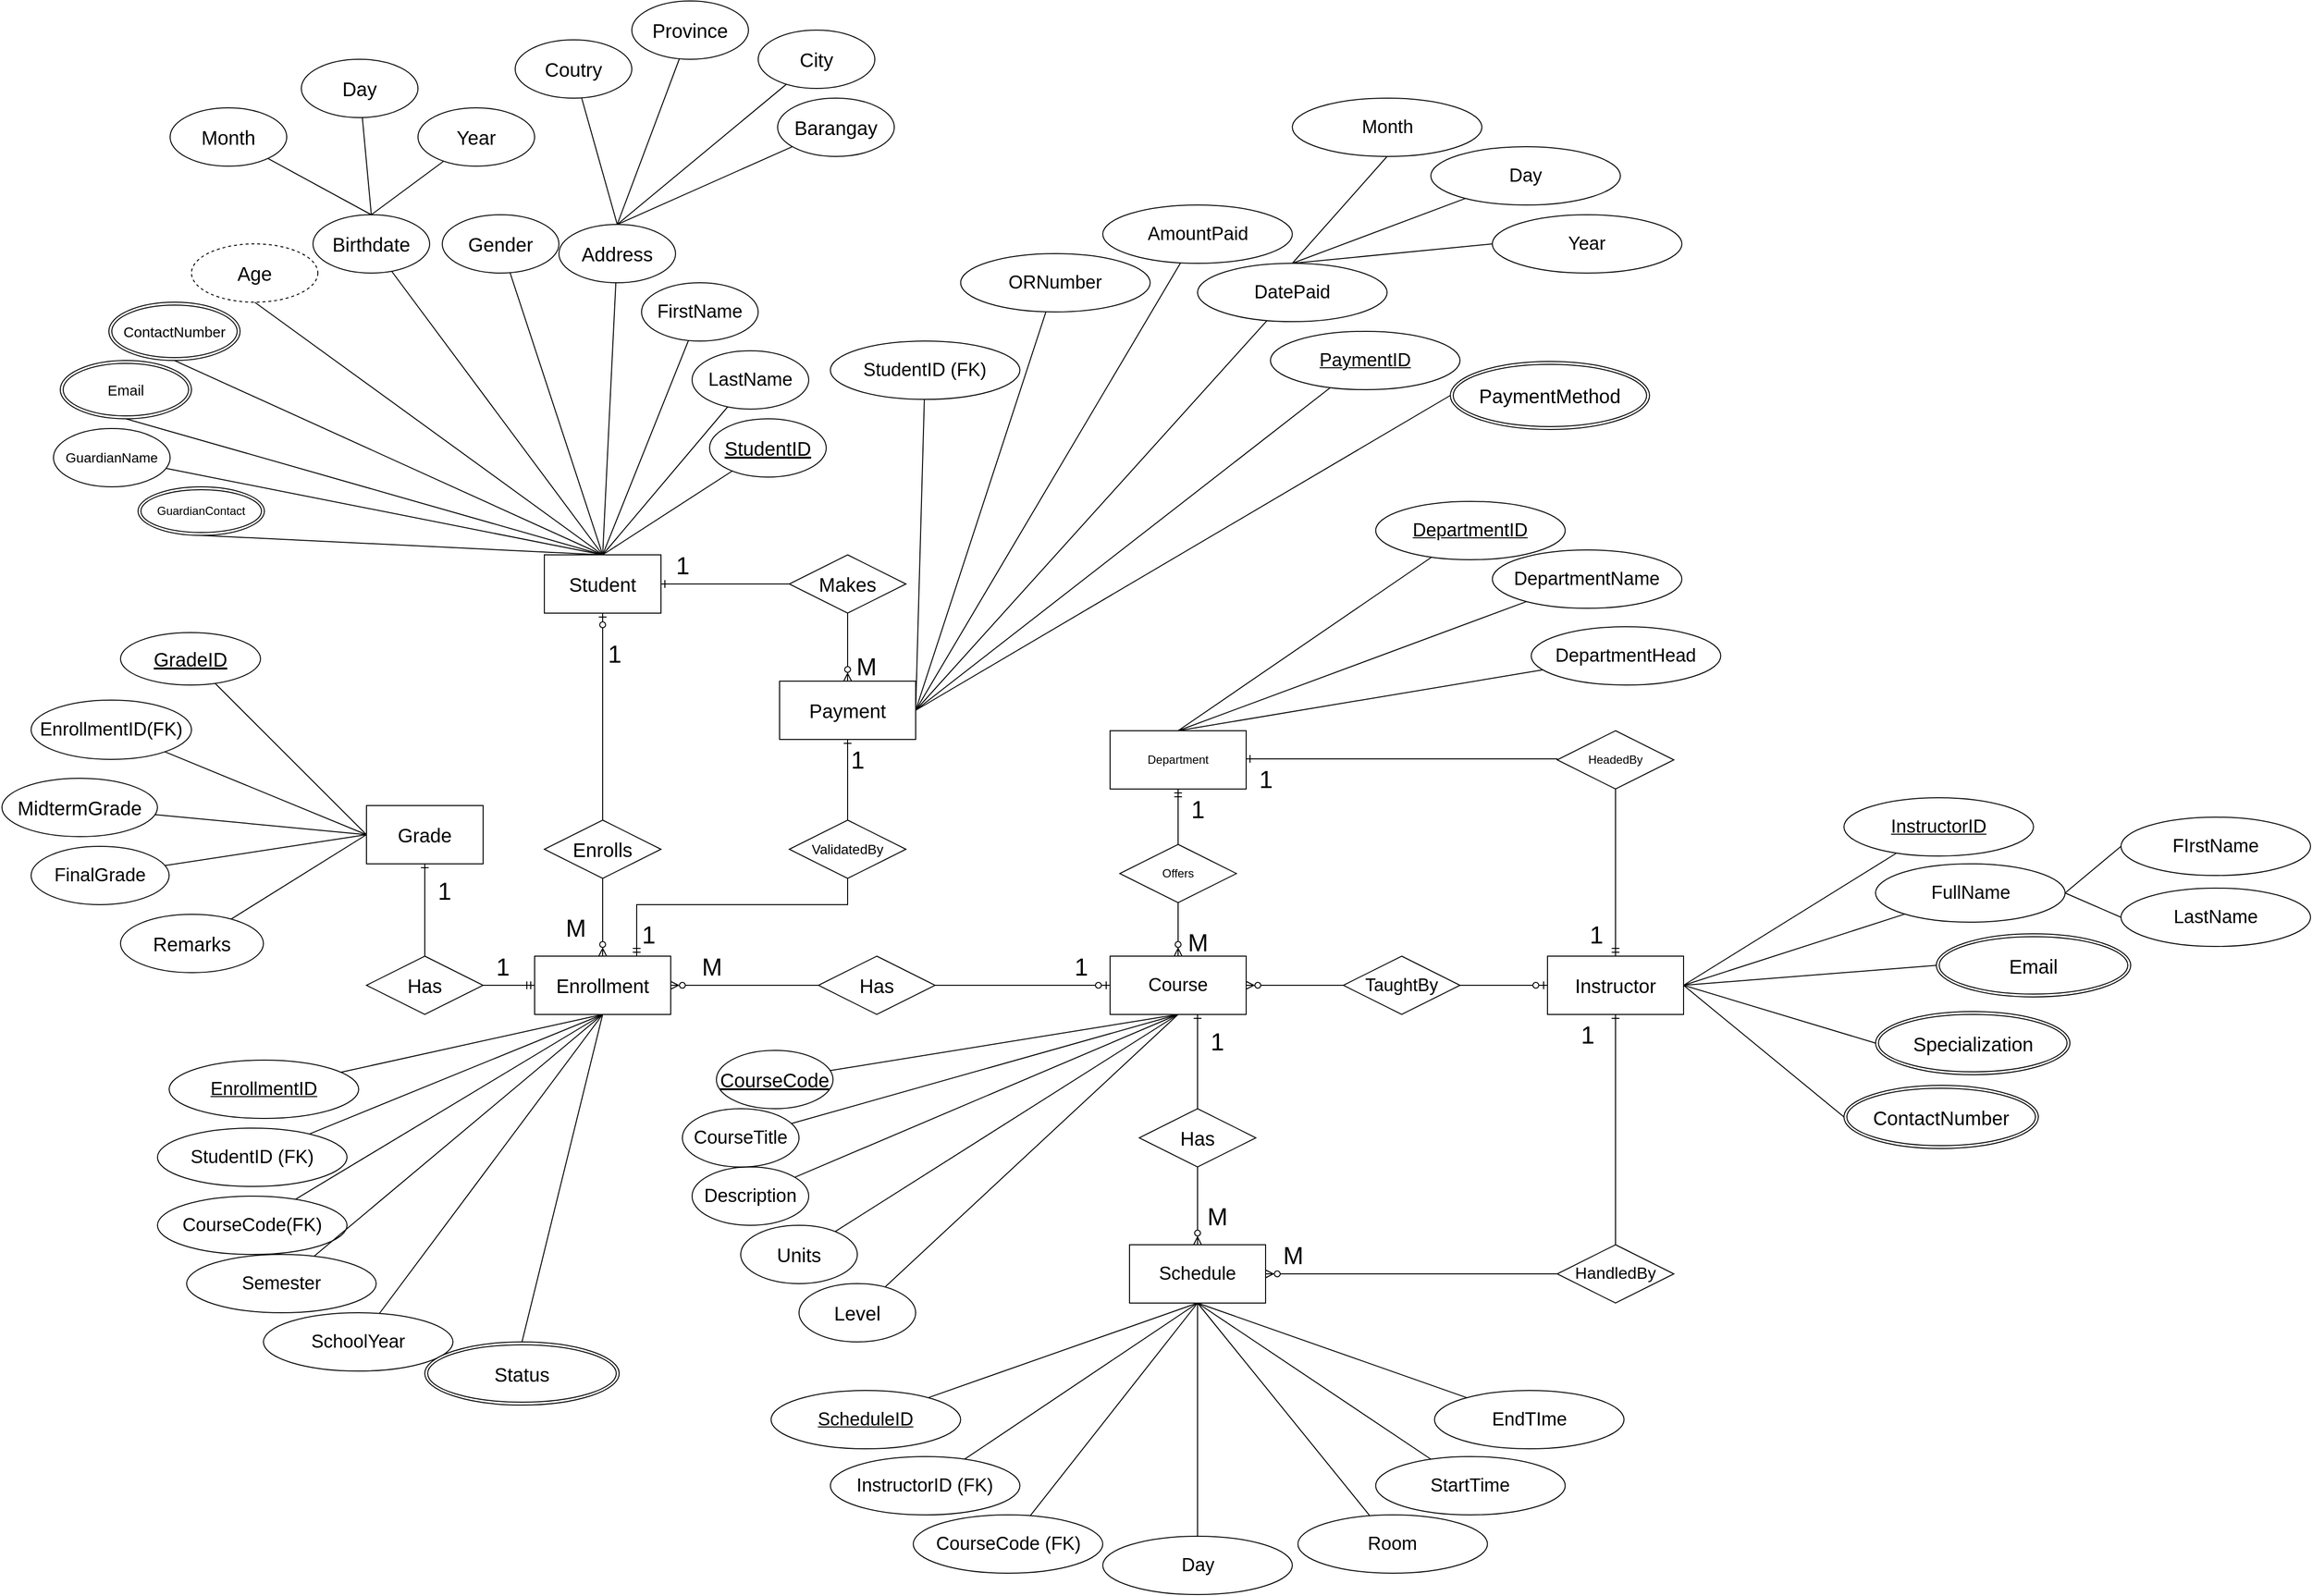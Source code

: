 <mxfile version="28.2.2">
  <diagram name="Page-1" id="AGJRzT_OhnzU_PfbtV0n">
    <mxGraphModel dx="2663" dy="2767" grid="1" gridSize="10" guides="1" tooltips="1" connect="1" arrows="1" fold="1" page="1" pageScale="1" pageWidth="850" pageHeight="1100" math="0" shadow="0">
      <root>
        <mxCell id="0" />
        <mxCell id="1" parent="0" />
        <mxCell id="78UuznA5aA8SNeWMlHvX-40" style="edgeStyle=none;curved=1;rounded=0;orthogonalLoop=1;jettySize=auto;html=1;entryX=1;entryY=0.5;entryDx=0;entryDy=0;fontSize=12;startSize=8;endSize=8;endArrow=none;endFill=0;" parent="1" source="VZnbxfNPQ8UnDCiT-unX-41" target="dGu4-0tiU0V3zQPcXzdf-151" edge="1">
          <mxGeometry relative="1" as="geometry">
            <mxPoint x="2517.5" y="-250" as="targetPoint" />
          </mxGeometry>
        </mxCell>
        <mxCell id="VZnbxfNPQ8UnDCiT-unX-41" value="StudentID (FK)" style="ellipse;whiteSpace=wrap;html=1;fontSize=19;" parent="1" vertex="1">
          <mxGeometry x="2312.25" y="-250" width="195" height="60" as="geometry" />
        </mxCell>
        <mxCell id="78UuznA5aA8SNeWMlHvX-45" style="edgeStyle=none;curved=1;rounded=0;orthogonalLoop=1;jettySize=auto;html=1;entryX=1;entryY=0.5;entryDx=0;entryDy=0;fontSize=12;startSize=8;endSize=8;endArrow=none;endFill=0;" parent="1" source="VZnbxfNPQ8UnDCiT-unX-42" target="dGu4-0tiU0V3zQPcXzdf-151" edge="1">
          <mxGeometry relative="1" as="geometry">
            <mxPoint x="2517.5" y="-250" as="targetPoint" />
          </mxGeometry>
        </mxCell>
        <mxCell id="VZnbxfNPQ8UnDCiT-unX-42" value="&lt;u&gt;PaymentID&lt;/u&gt;" style="ellipse;whiteSpace=wrap;html=1;fontSize=19;" parent="1" vertex="1">
          <mxGeometry x="2765" y="-260" width="195" height="60" as="geometry" />
        </mxCell>
        <mxCell id="78UuznA5aA8SNeWMlHvX-41" style="edgeStyle=none;curved=1;rounded=0;orthogonalLoop=1;jettySize=auto;html=1;entryX=1;entryY=0.5;entryDx=0;entryDy=0;fontSize=12;startSize=8;endSize=8;endArrow=none;endFill=0;" parent="1" source="VZnbxfNPQ8UnDCiT-unX-43" target="dGu4-0tiU0V3zQPcXzdf-151" edge="1">
          <mxGeometry relative="1" as="geometry">
            <mxPoint x="2517.5" y="-250" as="targetPoint" />
          </mxGeometry>
        </mxCell>
        <mxCell id="VZnbxfNPQ8UnDCiT-unX-43" value="ORNumber" style="ellipse;whiteSpace=wrap;html=1;fontSize=19;" parent="1" vertex="1">
          <mxGeometry x="2446.25" y="-340" width="195" height="60" as="geometry" />
        </mxCell>
        <mxCell id="78UuznA5aA8SNeWMlHvX-43" style="edgeStyle=none;curved=1;rounded=0;orthogonalLoop=1;jettySize=auto;html=1;entryX=1;entryY=0.5;entryDx=0;entryDy=0;fontSize=12;startSize=8;endSize=8;endArrow=none;endFill=0;" parent="1" source="VZnbxfNPQ8UnDCiT-unX-44" target="dGu4-0tiU0V3zQPcXzdf-151" edge="1">
          <mxGeometry relative="1" as="geometry">
            <mxPoint x="2517.5" y="-250" as="targetPoint" />
          </mxGeometry>
        </mxCell>
        <mxCell id="dGu4-0tiU0V3zQPcXzdf-17" style="rounded=0;orthogonalLoop=1;jettySize=auto;html=1;entryX=0.5;entryY=1;entryDx=0;entryDy=0;endArrow=none;endFill=0;exitX=0.5;exitY=0;exitDx=0;exitDy=0;" edge="1" parent="1" source="VZnbxfNPQ8UnDCiT-unX-44" target="dGu4-0tiU0V3zQPcXzdf-13">
          <mxGeometry relative="1" as="geometry" />
        </mxCell>
        <mxCell id="VZnbxfNPQ8UnDCiT-unX-44" value="DatePaid" style="ellipse;whiteSpace=wrap;html=1;fontSize=19;" parent="1" vertex="1">
          <mxGeometry x="2690" y="-330" width="195" height="60" as="geometry" />
        </mxCell>
        <mxCell id="78UuznA5aA8SNeWMlHvX-42" style="edgeStyle=none;curved=1;rounded=0;orthogonalLoop=1;jettySize=auto;html=1;entryX=1;entryY=0.5;entryDx=0;entryDy=0;fontSize=12;startSize=8;endSize=8;endArrow=none;endFill=0;" parent="1" source="VZnbxfNPQ8UnDCiT-unX-45" target="dGu4-0tiU0V3zQPcXzdf-151" edge="1">
          <mxGeometry relative="1" as="geometry">
            <mxPoint x="2517.5" y="-250" as="targetPoint" />
          </mxGeometry>
        </mxCell>
        <mxCell id="VZnbxfNPQ8UnDCiT-unX-45" value="AmountPaid" style="ellipse;whiteSpace=wrap;html=1;fontSize=19;" parent="1" vertex="1">
          <mxGeometry x="2592.5" y="-390" width="195" height="60" as="geometry" />
        </mxCell>
        <mxCell id="78UuznA5aA8SNeWMlHvX-44" style="edgeStyle=none;curved=1;rounded=0;orthogonalLoop=1;jettySize=auto;html=1;entryX=1;entryY=0.5;entryDx=0;entryDy=0;fontSize=12;startSize=8;endSize=8;endArrow=none;endFill=0;exitX=0;exitY=0.5;exitDx=0;exitDy=0;" parent="1" source="dGu4-0tiU0V3zQPcXzdf-20" target="dGu4-0tiU0V3zQPcXzdf-151" edge="1">
          <mxGeometry relative="1" as="geometry">
            <mxPoint x="2737.885" y="-343.686" as="sourcePoint" />
            <mxPoint x="2517.5" y="-250" as="targetPoint" />
          </mxGeometry>
        </mxCell>
        <mxCell id="VZnbxfNPQ8UnDCiT-unX-2" value="Schedule" style="rounded=0;whiteSpace=wrap;html=1;fontSize=19;" parent="1" vertex="1">
          <mxGeometry x="2620" y="680" width="140" height="60" as="geometry" />
        </mxCell>
        <mxCell id="78UuznA5aA8SNeWMlHvX-18" style="edgeStyle=none;curved=1;rounded=0;orthogonalLoop=1;jettySize=auto;html=1;fontSize=12;startSize=8;endSize=8;entryX=0.5;entryY=1;entryDx=0;entryDy=0;endArrow=none;endFill=0;" parent="1" source="VZnbxfNPQ8UnDCiT-unX-60" target="VZnbxfNPQ8UnDCiT-unX-2" edge="1">
          <mxGeometry relative="1" as="geometry">
            <mxPoint x="2650" y="1010" as="targetPoint" />
          </mxGeometry>
        </mxCell>
        <mxCell id="VZnbxfNPQ8UnDCiT-unX-60" value="CourseCode (FK)" style="ellipse;whiteSpace=wrap;html=1;fontSize=19;" parent="1" vertex="1">
          <mxGeometry x="2397.5" y="958" width="195" height="60" as="geometry" />
        </mxCell>
        <mxCell id="78UuznA5aA8SNeWMlHvX-16" style="edgeStyle=none;curved=1;rounded=0;orthogonalLoop=1;jettySize=auto;html=1;entryX=0.5;entryY=1;entryDx=0;entryDy=0;fontSize=12;startSize=8;endSize=8;endArrow=none;endFill=0;" parent="1" source="VZnbxfNPQ8UnDCiT-unX-61" target="VZnbxfNPQ8UnDCiT-unX-2" edge="1">
          <mxGeometry relative="1" as="geometry" />
        </mxCell>
        <mxCell id="VZnbxfNPQ8UnDCiT-unX-61" value="&lt;u&gt;ScheduleID&lt;/u&gt;" style="ellipse;whiteSpace=wrap;html=1;fontSize=19;" parent="1" vertex="1">
          <mxGeometry x="2251.25" y="830" width="195" height="60" as="geometry" />
        </mxCell>
        <mxCell id="78UuznA5aA8SNeWMlHvX-17" style="edgeStyle=none;curved=1;rounded=0;orthogonalLoop=1;jettySize=auto;html=1;entryX=0.5;entryY=1;entryDx=0;entryDy=0;fontSize=12;startSize=8;endSize=8;endArrow=none;endFill=0;" parent="1" source="VZnbxfNPQ8UnDCiT-unX-62" target="VZnbxfNPQ8UnDCiT-unX-2" edge="1">
          <mxGeometry relative="1" as="geometry" />
        </mxCell>
        <mxCell id="VZnbxfNPQ8UnDCiT-unX-62" value="InstructorID (FK)" style="ellipse;whiteSpace=wrap;html=1;fontSize=19;" parent="1" vertex="1">
          <mxGeometry x="2312.25" y="898" width="195" height="60" as="geometry" />
        </mxCell>
        <mxCell id="78UuznA5aA8SNeWMlHvX-19" style="edgeStyle=none;curved=1;rounded=0;orthogonalLoop=1;jettySize=auto;html=1;entryX=0.5;entryY=1;entryDx=0;entryDy=0;fontSize=12;startSize=8;endSize=8;endArrow=none;endFill=0;" parent="1" source="VZnbxfNPQ8UnDCiT-unX-63" target="VZnbxfNPQ8UnDCiT-unX-2" edge="1">
          <mxGeometry relative="1" as="geometry" />
        </mxCell>
        <mxCell id="VZnbxfNPQ8UnDCiT-unX-63" value="Day" style="ellipse;whiteSpace=wrap;html=1;fontSize=19;" parent="1" vertex="1">
          <mxGeometry x="2592.5" y="980" width="195" height="60" as="geometry" />
        </mxCell>
        <mxCell id="78UuznA5aA8SNeWMlHvX-20" style="edgeStyle=none;curved=1;rounded=0;orthogonalLoop=1;jettySize=auto;html=1;entryX=0.5;entryY=1;entryDx=0;entryDy=0;fontSize=12;startSize=8;endSize=8;endArrow=none;endFill=0;" parent="1" source="VZnbxfNPQ8UnDCiT-unX-64" target="VZnbxfNPQ8UnDCiT-unX-2" edge="1">
          <mxGeometry relative="1" as="geometry" />
        </mxCell>
        <mxCell id="VZnbxfNPQ8UnDCiT-unX-64" value="Room" style="ellipse;whiteSpace=wrap;html=1;fontSize=19;" parent="1" vertex="1">
          <mxGeometry x="2793.25" y="958" width="195" height="60" as="geometry" />
        </mxCell>
        <mxCell id="78UuznA5aA8SNeWMlHvX-21" style="edgeStyle=none;curved=1;rounded=0;orthogonalLoop=1;jettySize=auto;html=1;entryX=0.5;entryY=1;entryDx=0;entryDy=0;fontSize=12;startSize=8;endSize=8;endArrow=none;endFill=0;" parent="1" source="VZnbxfNPQ8UnDCiT-unX-65" target="VZnbxfNPQ8UnDCiT-unX-2" edge="1">
          <mxGeometry relative="1" as="geometry" />
        </mxCell>
        <mxCell id="VZnbxfNPQ8UnDCiT-unX-65" value="StartTime" style="ellipse;whiteSpace=wrap;html=1;fontSize=19;" parent="1" vertex="1">
          <mxGeometry x="2873.25" y="898" width="195" height="60" as="geometry" />
        </mxCell>
        <mxCell id="78UuznA5aA8SNeWMlHvX-22" style="edgeStyle=none;curved=1;rounded=0;orthogonalLoop=1;jettySize=auto;html=1;entryX=0.5;entryY=1;entryDx=0;entryDy=0;fontSize=12;startSize=8;endSize=8;endArrow=none;endFill=0;" parent="1" source="VZnbxfNPQ8UnDCiT-unX-74" target="VZnbxfNPQ8UnDCiT-unX-2" edge="1">
          <mxGeometry relative="1" as="geometry" />
        </mxCell>
        <mxCell id="VZnbxfNPQ8UnDCiT-unX-74" value="EndTIme" style="ellipse;whiteSpace=wrap;html=1;fontSize=19;" parent="1" vertex="1">
          <mxGeometry x="2933.75" y="830" width="195" height="60" as="geometry" />
        </mxCell>
        <mxCell id="HV2ZFBBPWrTVuAOWlXsi-9" value="Enrollment" style="rounded=0;whiteSpace=wrap;html=1;fontSize=20;" parent="1" vertex="1">
          <mxGeometry x="2008" y="383" width="140" height="60" as="geometry" />
        </mxCell>
        <mxCell id="78UuznA5aA8SNeWMlHvX-25" style="edgeStyle=none;curved=1;rounded=0;orthogonalLoop=1;jettySize=auto;html=1;fontSize=12;startSize=8;endSize=8;entryX=0.5;entryY=1;entryDx=0;entryDy=0;endArrow=none;endFill=0;" parent="1" source="VZnbxfNPQ8UnDCiT-unX-35" target="HV2ZFBBPWrTVuAOWlXsi-9" edge="1">
          <mxGeometry relative="1" as="geometry">
            <mxPoint x="2165" y="696" as="targetPoint" />
          </mxGeometry>
        </mxCell>
        <mxCell id="VZnbxfNPQ8UnDCiT-unX-35" value="StudentID (FK)" style="ellipse;whiteSpace=wrap;html=1;fontSize=19;" parent="1" vertex="1">
          <mxGeometry x="1620" y="560" width="195" height="60" as="geometry" />
        </mxCell>
        <mxCell id="78UuznA5aA8SNeWMlHvX-24" style="edgeStyle=none;curved=1;rounded=0;orthogonalLoop=1;jettySize=auto;html=1;entryX=0.5;entryY=1;entryDx=0;entryDy=0;fontSize=12;startSize=8;endSize=8;endArrow=none;endFill=0;" parent="1" source="VZnbxfNPQ8UnDCiT-unX-36" target="HV2ZFBBPWrTVuAOWlXsi-9" edge="1">
          <mxGeometry relative="1" as="geometry" />
        </mxCell>
        <mxCell id="VZnbxfNPQ8UnDCiT-unX-36" value="&lt;u&gt;EnrollmentID&lt;/u&gt;" style="ellipse;whiteSpace=wrap;html=1;fontSize=19;" parent="1" vertex="1">
          <mxGeometry x="1632" y="490" width="195" height="60" as="geometry" />
        </mxCell>
        <mxCell id="78UuznA5aA8SNeWMlHvX-26" style="edgeStyle=none;curved=1;rounded=0;orthogonalLoop=1;jettySize=auto;html=1;entryX=0.5;entryY=1;entryDx=0;entryDy=0;fontSize=12;startSize=8;endSize=8;endArrow=none;endFill=0;" parent="1" source="VZnbxfNPQ8UnDCiT-unX-37" target="HV2ZFBBPWrTVuAOWlXsi-9" edge="1">
          <mxGeometry relative="1" as="geometry" />
        </mxCell>
        <mxCell id="VZnbxfNPQ8UnDCiT-unX-37" value="CourseCode(FK)" style="ellipse;whiteSpace=wrap;html=1;fontSize=19;" parent="1" vertex="1">
          <mxGeometry x="1620" y="630" width="195" height="60" as="geometry" />
        </mxCell>
        <mxCell id="78UuznA5aA8SNeWMlHvX-28" style="edgeStyle=none;curved=1;rounded=0;orthogonalLoop=1;jettySize=auto;html=1;fontSize=12;startSize=8;endSize=8;entryX=0.5;entryY=1;entryDx=0;entryDy=0;endArrow=none;endFill=0;" parent="1" source="VZnbxfNPQ8UnDCiT-unX-38" target="HV2ZFBBPWrTVuAOWlXsi-9" edge="1">
          <mxGeometry relative="1" as="geometry">
            <mxPoint x="2265" y="766" as="targetPoint" />
          </mxGeometry>
        </mxCell>
        <mxCell id="VZnbxfNPQ8UnDCiT-unX-38" value="SchoolYear" style="ellipse;whiteSpace=wrap;html=1;fontSize=19;" parent="1" vertex="1">
          <mxGeometry x="1729" y="750" width="195" height="60" as="geometry" />
        </mxCell>
        <mxCell id="78UuznA5aA8SNeWMlHvX-27" style="edgeStyle=none;curved=1;rounded=0;orthogonalLoop=1;jettySize=auto;html=1;fontSize=12;startSize=8;endSize=8;entryX=0.5;entryY=1;entryDx=0;entryDy=0;endArrow=none;endFill=0;" parent="1" source="VZnbxfNPQ8UnDCiT-unX-39" target="HV2ZFBBPWrTVuAOWlXsi-9" edge="1">
          <mxGeometry relative="1" as="geometry">
            <mxPoint x="2215" y="776.0" as="targetPoint" />
          </mxGeometry>
        </mxCell>
        <mxCell id="VZnbxfNPQ8UnDCiT-unX-39" value="Semester" style="ellipse;whiteSpace=wrap;html=1;fontSize=19;" parent="1" vertex="1">
          <mxGeometry x="1650" y="690" width="195" height="60" as="geometry" />
        </mxCell>
        <mxCell id="78UuznA5aA8SNeWMlHvX-29" style="edgeStyle=none;curved=1;rounded=0;orthogonalLoop=1;jettySize=auto;html=1;fontSize=12;startSize=8;endSize=8;entryX=0.5;entryY=1;entryDx=0;entryDy=0;endArrow=none;endFill=0;exitX=0.5;exitY=0;exitDx=0;exitDy=0;" parent="1" source="dGu4-0tiU0V3zQPcXzdf-12" target="HV2ZFBBPWrTVuAOWlXsi-9" edge="1">
          <mxGeometry relative="1" as="geometry">
            <mxPoint x="2285" y="786" as="targetPoint" />
            <mxPoint x="2383.635" y="757.208" as="sourcePoint" />
          </mxGeometry>
        </mxCell>
        <mxCell id="78UuznA5aA8SNeWMlHvX-31" style="edgeStyle=none;curved=1;rounded=0;orthogonalLoop=1;jettySize=auto;html=1;fontSize=12;startSize=8;endSize=8;entryX=0.5;entryY=0;entryDx=0;entryDy=0;endArrow=none;endFill=0;" parent="1" source="VZnbxfNPQ8UnDCiT-unX-25" target="dGu4-0tiU0V3zQPcXzdf-50" edge="1">
          <mxGeometry relative="1" as="geometry">
            <mxPoint x="3045" y="-70" as="targetPoint" />
          </mxGeometry>
        </mxCell>
        <mxCell id="VZnbxfNPQ8UnDCiT-unX-25" value="DepartmentName" style="ellipse;whiteSpace=wrap;html=1;fontSize=19;" parent="1" vertex="1">
          <mxGeometry x="2993.25" y="-35" width="195" height="60" as="geometry" />
        </mxCell>
        <mxCell id="78UuznA5aA8SNeWMlHvX-30" style="edgeStyle=none;curved=1;rounded=0;orthogonalLoop=1;jettySize=auto;html=1;entryX=0.5;entryY=0;entryDx=0;entryDy=0;fontSize=12;startSize=8;endSize=8;endArrow=none;endFill=0;" parent="1" source="VZnbxfNPQ8UnDCiT-unX-28" target="dGu4-0tiU0V3zQPcXzdf-50" edge="1">
          <mxGeometry relative="1" as="geometry" />
        </mxCell>
        <mxCell id="VZnbxfNPQ8UnDCiT-unX-28" value="&lt;u&gt;DepartmentID&lt;/u&gt;" style="ellipse;whiteSpace=wrap;html=1;fontSize=19;" parent="1" vertex="1">
          <mxGeometry x="2873.25" y="-85" width="195" height="60" as="geometry" />
        </mxCell>
        <mxCell id="78UuznA5aA8SNeWMlHvX-32" style="edgeStyle=none;curved=1;rounded=0;orthogonalLoop=1;jettySize=auto;html=1;entryX=0.5;entryY=0;entryDx=0;entryDy=0;fontSize=12;startSize=8;endSize=8;endArrow=none;endFill=0;" parent="1" source="VZnbxfNPQ8UnDCiT-unX-29" target="dGu4-0tiU0V3zQPcXzdf-50" edge="1">
          <mxGeometry relative="1" as="geometry">
            <mxPoint x="3025" y="-30" as="targetPoint" />
          </mxGeometry>
        </mxCell>
        <mxCell id="VZnbxfNPQ8UnDCiT-unX-29" value="DepartmentHead" style="ellipse;whiteSpace=wrap;html=1;fontSize=19;" parent="1" vertex="1">
          <mxGeometry x="3033.25" y="44" width="195" height="60" as="geometry" />
        </mxCell>
        <mxCell id="HV2ZFBBPWrTVuAOWlXsi-2" value="Course" style="rounded=0;whiteSpace=wrap;html=1;fontSize=19;" parent="1" vertex="1">
          <mxGeometry x="2600" y="383" width="140" height="60" as="geometry" />
        </mxCell>
        <mxCell id="78UuznA5aA8SNeWMlHvX-47" style="edgeStyle=none;curved=1;rounded=0;orthogonalLoop=1;jettySize=auto;html=1;entryX=0.5;entryY=1;entryDx=0;entryDy=0;fontSize=12;startSize=8;endSize=8;endArrow=none;endFill=0;" parent="1" source="VZnbxfNPQ8UnDCiT-unX-20" target="HV2ZFBBPWrTVuAOWlXsi-2" edge="1">
          <mxGeometry relative="1" as="geometry" />
        </mxCell>
        <mxCell id="VZnbxfNPQ8UnDCiT-unX-20" value="CourseTitle" style="ellipse;whiteSpace=wrap;html=1;fontSize=19;" parent="1" vertex="1">
          <mxGeometry x="2160" y="540" width="120" height="60" as="geometry" />
        </mxCell>
        <mxCell id="78UuznA5aA8SNeWMlHvX-48" style="edgeStyle=none;curved=1;rounded=0;orthogonalLoop=1;jettySize=auto;html=1;entryX=0.5;entryY=1;entryDx=0;entryDy=0;fontSize=12;startSize=8;endSize=8;endArrow=none;endFill=0;" parent="1" source="VZnbxfNPQ8UnDCiT-unX-21" target="HV2ZFBBPWrTVuAOWlXsi-2" edge="1">
          <mxGeometry relative="1" as="geometry" />
        </mxCell>
        <mxCell id="VZnbxfNPQ8UnDCiT-unX-21" value="Description" style="ellipse;whiteSpace=wrap;html=1;fontSize=19;" parent="1" vertex="1">
          <mxGeometry x="2170" y="600" width="120" height="60" as="geometry" />
        </mxCell>
        <mxCell id="78UuznA5aA8SNeWMlHvX-46" style="edgeStyle=none;curved=1;rounded=0;orthogonalLoop=1;jettySize=auto;html=1;entryX=0.5;entryY=1;entryDx=0;entryDy=0;fontSize=12;startSize=8;endSize=8;endArrow=none;endFill=0;" parent="1" source="VZnbxfNPQ8UnDCiT-unX-22" target="HV2ZFBBPWrTVuAOWlXsi-2" edge="1">
          <mxGeometry relative="1" as="geometry" />
        </mxCell>
        <mxCell id="VZnbxfNPQ8UnDCiT-unX-22" value="&lt;u&gt;CourseCode&lt;/u&gt;" style="ellipse;whiteSpace=wrap;html=1;fontSize=20;" parent="1" vertex="1">
          <mxGeometry x="2195" y="480" width="120" height="60" as="geometry" />
        </mxCell>
        <mxCell id="78UuznA5aA8SNeWMlHvX-49" style="edgeStyle=none;curved=1;rounded=0;orthogonalLoop=1;jettySize=auto;html=1;entryX=0.5;entryY=1;entryDx=0;entryDy=0;fontSize=12;startSize=8;endSize=8;endArrow=none;endFill=0;" parent="1" source="VZnbxfNPQ8UnDCiT-unX-23" target="HV2ZFBBPWrTVuAOWlXsi-2" edge="1">
          <mxGeometry relative="1" as="geometry" />
        </mxCell>
        <mxCell id="VZnbxfNPQ8UnDCiT-unX-23" value="Units" style="ellipse;whiteSpace=wrap;html=1;fontSize=20;" parent="1" vertex="1">
          <mxGeometry x="2220" y="660" width="120" height="60" as="geometry" />
        </mxCell>
        <mxCell id="78UuznA5aA8SNeWMlHvX-51" style="edgeStyle=none;curved=1;rounded=0;orthogonalLoop=1;jettySize=auto;html=1;entryX=0.5;entryY=1;entryDx=0;entryDy=0;fontSize=12;startSize=8;endSize=8;endArrow=none;endFill=0;" parent="1" source="VZnbxfNPQ8UnDCiT-unX-24" target="HV2ZFBBPWrTVuAOWlXsi-2" edge="1">
          <mxGeometry relative="1" as="geometry" />
        </mxCell>
        <mxCell id="VZnbxfNPQ8UnDCiT-unX-24" value="Level" style="ellipse;whiteSpace=wrap;html=1;fontSize=20;" parent="1" vertex="1">
          <mxGeometry x="2280" y="720" width="120" height="60" as="geometry" />
        </mxCell>
        <mxCell id="dGu4-0tiU0V3zQPcXzdf-4" style="rounded=0;orthogonalLoop=1;jettySize=auto;html=1;entryX=1;entryY=0.5;entryDx=0;entryDy=0;endArrow=none;endFill=0;exitX=0;exitY=0.5;exitDx=0;exitDy=0;" edge="1" parent="1" source="dGu4-0tiU0V3zQPcXzdf-1" target="VZnbxfNPQ8UnDCiT-unX-30">
          <mxGeometry relative="1" as="geometry">
            <mxPoint x="3505" y="295" as="targetPoint" />
            <mxPoint x="3494.432" y="310.007" as="sourcePoint" />
          </mxGeometry>
        </mxCell>
        <mxCell id="dGu4-0tiU0V3zQPcXzdf-1" value="LastName" style="ellipse;whiteSpace=wrap;html=1;fontSize=19;" vertex="1" parent="1">
          <mxGeometry x="3640" y="313" width="195" height="60" as="geometry" />
        </mxCell>
        <mxCell id="dGu4-0tiU0V3zQPcXzdf-5" style="rounded=0;orthogonalLoop=1;jettySize=auto;html=1;entryX=1;entryY=0.5;entryDx=0;entryDy=0;endArrow=none;endFill=0;exitX=0;exitY=0.5;exitDx=0;exitDy=0;" edge="1" parent="1" source="dGu4-0tiU0V3zQPcXzdf-2" target="VZnbxfNPQ8UnDCiT-unX-30">
          <mxGeometry relative="1" as="geometry" />
        </mxCell>
        <mxCell id="dGu4-0tiU0V3zQPcXzdf-2" value="FIrstName" style="ellipse;whiteSpace=wrap;html=1;fontSize=19;" vertex="1" parent="1">
          <mxGeometry x="3640" y="240" width="195" height="60" as="geometry" />
        </mxCell>
        <mxCell id="dGu4-0tiU0V3zQPcXzdf-12" value="&lt;span style=&quot;font-size: 20px;&quot;&gt;Status&lt;/span&gt;" style="ellipse;shape=doubleEllipse;margin=3;whiteSpace=wrap;html=1;align=center;" vertex="1" parent="1">
          <mxGeometry x="1895" y="780" width="200" height="65" as="geometry" />
        </mxCell>
        <mxCell id="dGu4-0tiU0V3zQPcXzdf-13" value="Month" style="ellipse;whiteSpace=wrap;html=1;fontSize=19;" vertex="1" parent="1">
          <mxGeometry x="2787.5" y="-500" width="195" height="60" as="geometry" />
        </mxCell>
        <mxCell id="dGu4-0tiU0V3zQPcXzdf-18" style="rounded=0;orthogonalLoop=1;jettySize=auto;html=1;entryX=0.5;entryY=0;entryDx=0;entryDy=0;endArrow=none;endFill=0;" edge="1" parent="1" source="dGu4-0tiU0V3zQPcXzdf-15" target="VZnbxfNPQ8UnDCiT-unX-44">
          <mxGeometry relative="1" as="geometry" />
        </mxCell>
        <mxCell id="dGu4-0tiU0V3zQPcXzdf-15" value="Day" style="ellipse;whiteSpace=wrap;html=1;fontSize=19;" vertex="1" parent="1">
          <mxGeometry x="2930" y="-450" width="195" height="60" as="geometry" />
        </mxCell>
        <mxCell id="dGu4-0tiU0V3zQPcXzdf-19" style="rounded=0;orthogonalLoop=1;jettySize=auto;html=1;entryX=0.5;entryY=0;entryDx=0;entryDy=0;endArrow=none;endFill=0;exitX=0;exitY=0.5;exitDx=0;exitDy=0;" edge="1" parent="1" source="dGu4-0tiU0V3zQPcXzdf-16" target="VZnbxfNPQ8UnDCiT-unX-44">
          <mxGeometry relative="1" as="geometry" />
        </mxCell>
        <mxCell id="dGu4-0tiU0V3zQPcXzdf-16" value="Year" style="ellipse;whiteSpace=wrap;html=1;fontSize=19;" vertex="1" parent="1">
          <mxGeometry x="2993.25" y="-380" width="195" height="60" as="geometry" />
        </mxCell>
        <mxCell id="dGu4-0tiU0V3zQPcXzdf-20" value="&lt;font style=&quot;font-size: 20px;&quot;&gt;PaymentMethod&lt;/font&gt;" style="ellipse;shape=doubleEllipse;margin=3;whiteSpace=wrap;html=1;align=center;" vertex="1" parent="1">
          <mxGeometry x="2950" y="-229" width="205" height="70" as="geometry" />
        </mxCell>
        <mxCell id="dGu4-0tiU0V3zQPcXzdf-60" style="edgeStyle=orthogonalEdgeStyle;rounded=0;orthogonalLoop=1;jettySize=auto;html=1;entryX=0;entryY=0.5;entryDx=0;entryDy=0;endArrow=none;endFill=0;startArrow=ERone;startFill=0;" edge="1" parent="1" source="dGu4-0tiU0V3zQPcXzdf-50" target="dGu4-0tiU0V3zQPcXzdf-59">
          <mxGeometry relative="1" as="geometry">
            <Array as="points">
              <mxPoint x="3060" y="180" />
            </Array>
          </mxGeometry>
        </mxCell>
        <mxCell id="dGu4-0tiU0V3zQPcXzdf-50" value="Department" style="whiteSpace=wrap;html=1;align=center;" vertex="1" parent="1">
          <mxGeometry x="2600" y="151" width="140" height="60" as="geometry" />
        </mxCell>
        <mxCell id="dGu4-0tiU0V3zQPcXzdf-54" style="edgeStyle=orthogonalEdgeStyle;rounded=0;orthogonalLoop=1;jettySize=auto;html=1;entryX=0.5;entryY=1;entryDx=0;entryDy=0;endArrow=ERmandOne;endFill=0;" edge="1" parent="1" source="dGu4-0tiU0V3zQPcXzdf-51" target="dGu4-0tiU0V3zQPcXzdf-50">
          <mxGeometry relative="1" as="geometry" />
        </mxCell>
        <mxCell id="dGu4-0tiU0V3zQPcXzdf-146" value="" style="edgeStyle=orthogonalEdgeStyle;rounded=0;orthogonalLoop=1;jettySize=auto;html=1;endArrow=ERzeroToMany;endFill=0;entryX=0.5;entryY=0;entryDx=0;entryDy=0;" edge="1" parent="1" source="dGu4-0tiU0V3zQPcXzdf-51" target="HV2ZFBBPWrTVuAOWlXsi-2">
          <mxGeometry relative="1" as="geometry">
            <mxPoint x="2670" y="383" as="targetPoint" />
          </mxGeometry>
        </mxCell>
        <mxCell id="dGu4-0tiU0V3zQPcXzdf-51" value="Offers" style="shape=rhombus;perimeter=rhombusPerimeter;whiteSpace=wrap;html=1;align=center;" vertex="1" parent="1">
          <mxGeometry x="2610" y="268" width="120" height="60" as="geometry" />
        </mxCell>
        <mxCell id="dGu4-0tiU0V3zQPcXzdf-64" style="edgeStyle=orthogonalEdgeStyle;rounded=0;orthogonalLoop=1;jettySize=auto;html=1;entryX=0.5;entryY=0;entryDx=0;entryDy=0;endArrow=ERmandOne;endFill=0;" edge="1" parent="1" source="dGu4-0tiU0V3zQPcXzdf-59" target="dGu4-0tiU0V3zQPcXzdf-142">
          <mxGeometry relative="1" as="geometry">
            <mxPoint x="3350" y="100" as="targetPoint" />
          </mxGeometry>
        </mxCell>
        <mxCell id="dGu4-0tiU0V3zQPcXzdf-59" value="HeadedBy" style="shape=rhombus;perimeter=rhombusPerimeter;whiteSpace=wrap;html=1;align=center;" vertex="1" parent="1">
          <mxGeometry x="3060" y="151" width="120" height="60" as="geometry" />
        </mxCell>
        <mxCell id="dGu4-0tiU0V3zQPcXzdf-133" value="" style="edgeStyle=orthogonalEdgeStyle;rounded=0;orthogonalLoop=1;jettySize=auto;html=1;endArrow=ERzeroToOne;endFill=0;entryX=0.5;entryY=1;entryDx=0;entryDy=0;" edge="1" parent="1" source="dGu4-0tiU0V3zQPcXzdf-131" target="dGu4-0tiU0V3zQPcXzdf-168">
          <mxGeometry relative="1" as="geometry">
            <mxPoint x="2200" y="20" as="targetPoint" />
          </mxGeometry>
        </mxCell>
        <mxCell id="dGu4-0tiU0V3zQPcXzdf-184" value="&lt;font style=&quot;font-size: 25px;&quot;&gt;1&lt;/font&gt;" style="edgeLabel;html=1;align=center;verticalAlign=middle;resizable=0;points=[];" vertex="1" connectable="0" parent="dGu4-0tiU0V3zQPcXzdf-133">
          <mxGeometry x="0.617" relative="1" as="geometry">
            <mxPoint x="12" as="offset" />
          </mxGeometry>
        </mxCell>
        <mxCell id="dGu4-0tiU0V3zQPcXzdf-134" value="" style="edgeStyle=orthogonalEdgeStyle;rounded=0;orthogonalLoop=1;jettySize=auto;html=1;endArrow=ERzeroToMany;endFill=0;entryX=0.5;entryY=0;entryDx=0;entryDy=0;" edge="1" parent="1" source="dGu4-0tiU0V3zQPcXzdf-131" target="HV2ZFBBPWrTVuAOWlXsi-9">
          <mxGeometry relative="1" as="geometry">
            <mxPoint x="2200" y="383" as="targetPoint" />
          </mxGeometry>
        </mxCell>
        <mxCell id="dGu4-0tiU0V3zQPcXzdf-131" value="&lt;font style=&quot;font-size: 20px;&quot;&gt;Enrolls&lt;/font&gt;" style="shape=rhombus;perimeter=rhombusPerimeter;whiteSpace=wrap;html=1;align=center;" vertex="1" parent="1">
          <mxGeometry x="2018" y="243" width="120" height="60" as="geometry" />
        </mxCell>
        <mxCell id="dGu4-0tiU0V3zQPcXzdf-132" style="edgeStyle=orthogonalEdgeStyle;rounded=0;orthogonalLoop=1;jettySize=auto;html=1;exitX=0.5;exitY=1;exitDx=0;exitDy=0;" edge="1" parent="1" source="dGu4-0tiU0V3zQPcXzdf-131" target="dGu4-0tiU0V3zQPcXzdf-131">
          <mxGeometry relative="1" as="geometry" />
        </mxCell>
        <mxCell id="dGu4-0tiU0V3zQPcXzdf-140" value="" style="edgeStyle=orthogonalEdgeStyle;rounded=0;orthogonalLoop=1;jettySize=auto;html=1;endArrow=ERzeroToMany;endFill=0;entryX=1;entryY=0.5;entryDx=0;entryDy=0;" edge="1" parent="1" source="dGu4-0tiU0V3zQPcXzdf-138" target="HV2ZFBBPWrTVuAOWlXsi-9">
          <mxGeometry relative="1" as="geometry">
            <mxPoint x="2270" y="413" as="targetPoint" />
          </mxGeometry>
        </mxCell>
        <mxCell id="dGu4-0tiU0V3zQPcXzdf-141" value="" style="edgeStyle=orthogonalEdgeStyle;rounded=0;orthogonalLoop=1;jettySize=auto;html=1;endArrow=ERzeroToOne;endFill=0;entryX=0;entryY=0.5;entryDx=0;entryDy=0;" edge="1" parent="1" source="dGu4-0tiU0V3zQPcXzdf-138" target="HV2ZFBBPWrTVuAOWlXsi-2">
          <mxGeometry relative="1" as="geometry">
            <mxPoint x="2600" y="413" as="targetPoint" />
          </mxGeometry>
        </mxCell>
        <mxCell id="dGu4-0tiU0V3zQPcXzdf-138" value="&lt;font style=&quot;font-size: 20px;&quot;&gt;Has&lt;/font&gt;" style="shape=rhombus;perimeter=rhombusPerimeter;whiteSpace=wrap;html=1;align=center;" vertex="1" parent="1">
          <mxGeometry x="2300" y="383" width="120" height="60" as="geometry" />
        </mxCell>
        <mxCell id="dGu4-0tiU0V3zQPcXzdf-163" style="edgeStyle=orthogonalEdgeStyle;rounded=0;orthogonalLoop=1;jettySize=auto;html=1;entryX=0.5;entryY=0;entryDx=0;entryDy=0;endArrow=none;endFill=0;startArrow=ERone;startFill=0;" edge="1" parent="1" source="dGu4-0tiU0V3zQPcXzdf-142" target="dGu4-0tiU0V3zQPcXzdf-162">
          <mxGeometry relative="1" as="geometry" />
        </mxCell>
        <mxCell id="dGu4-0tiU0V3zQPcXzdf-142" value="&lt;font style=&quot;font-size: 20px;&quot;&gt;Instructor&lt;/font&gt;" style="whiteSpace=wrap;html=1;align=center;" vertex="1" parent="1">
          <mxGeometry x="3050" y="383" width="140" height="60" as="geometry" />
        </mxCell>
        <mxCell id="dGu4-0tiU0V3zQPcXzdf-144" value="" style="edgeStyle=orthogonalEdgeStyle;rounded=0;orthogonalLoop=1;jettySize=auto;html=1;endArrow=ERzeroToMany;endFill=0;entryX=1;entryY=0.5;entryDx=0;entryDy=0;" edge="1" parent="1" source="dGu4-0tiU0V3zQPcXzdf-143" target="HV2ZFBBPWrTVuAOWlXsi-2">
          <mxGeometry relative="1" as="geometry">
            <mxPoint x="2740" y="413" as="targetPoint" />
          </mxGeometry>
        </mxCell>
        <mxCell id="dGu4-0tiU0V3zQPcXzdf-145" value="" style="edgeStyle=orthogonalEdgeStyle;rounded=0;orthogonalLoop=1;jettySize=auto;html=1;endArrow=ERzeroToOne;endFill=0;" edge="1" parent="1" source="dGu4-0tiU0V3zQPcXzdf-143" target="dGu4-0tiU0V3zQPcXzdf-142">
          <mxGeometry relative="1" as="geometry" />
        </mxCell>
        <mxCell id="dGu4-0tiU0V3zQPcXzdf-143" value="&lt;font style=&quot;font-size: 18px;&quot;&gt;TaughtBy&lt;/font&gt;" style="shape=rhombus;perimeter=rhombusPerimeter;whiteSpace=wrap;html=1;align=center;" vertex="1" parent="1">
          <mxGeometry x="2840" y="383" width="120" height="60" as="geometry" />
        </mxCell>
        <mxCell id="dGu4-0tiU0V3zQPcXzdf-149" value="" style="edgeStyle=orthogonalEdgeStyle;rounded=0;orthogonalLoop=1;jettySize=auto;html=1;endArrow=ERmandOne;endFill=0;entryX=0;entryY=0.5;entryDx=0;entryDy=0;" edge="1" parent="1" source="dGu4-0tiU0V3zQPcXzdf-148" target="HV2ZFBBPWrTVuAOWlXsi-9">
          <mxGeometry relative="1" as="geometry">
            <mxPoint x="2130" y="413" as="targetPoint" />
          </mxGeometry>
        </mxCell>
        <mxCell id="dGu4-0tiU0V3zQPcXzdf-150" value="" style="edgeStyle=orthogonalEdgeStyle;rounded=0;orthogonalLoop=1;jettySize=auto;html=1;endArrow=ERone;endFill=0;entryX=0.5;entryY=1;entryDx=0;entryDy=0;" edge="1" parent="1" source="dGu4-0tiU0V3zQPcXzdf-148" target="HV2ZFBBPWrTVuAOWlXsi-8">
          <mxGeometry relative="1" as="geometry">
            <mxPoint x="1960" y="303" as="targetPoint" />
          </mxGeometry>
        </mxCell>
        <mxCell id="dGu4-0tiU0V3zQPcXzdf-148" value="&lt;font style=&quot;font-size: 20px;&quot;&gt;Has&lt;/font&gt;" style="shape=rhombus;perimeter=rhombusPerimeter;whiteSpace=wrap;html=1;align=center;" vertex="1" parent="1">
          <mxGeometry x="1835" y="383" width="120" height="60" as="geometry" />
        </mxCell>
        <mxCell id="dGu4-0tiU0V3zQPcXzdf-151" value="&lt;font style=&quot;font-size: 20px;&quot;&gt;Payment&lt;/font&gt;" style="whiteSpace=wrap;html=1;align=center;" vertex="1" parent="1">
          <mxGeometry x="2260" y="100" width="140" height="60" as="geometry" />
        </mxCell>
        <mxCell id="dGu4-0tiU0V3zQPcXzdf-153" value="" style="edgeStyle=orthogonalEdgeStyle;rounded=0;orthogonalLoop=1;jettySize=auto;html=1;endArrow=ERone;endFill=0;entryX=1;entryY=0.5;entryDx=0;entryDy=0;" edge="1" parent="1" source="dGu4-0tiU0V3zQPcXzdf-152" target="dGu4-0tiU0V3zQPcXzdf-168">
          <mxGeometry relative="1" as="geometry">
            <mxPoint x="2270" y="-10" as="targetPoint" />
          </mxGeometry>
        </mxCell>
        <mxCell id="dGu4-0tiU0V3zQPcXzdf-154" value="" style="edgeStyle=orthogonalEdgeStyle;rounded=0;orthogonalLoop=1;jettySize=auto;html=1;startArrow=none;startFill=0;endArrow=ERzeroToMany;endFill=0;" edge="1" parent="1" source="dGu4-0tiU0V3zQPcXzdf-152" target="dGu4-0tiU0V3zQPcXzdf-151">
          <mxGeometry relative="1" as="geometry" />
        </mxCell>
        <mxCell id="dGu4-0tiU0V3zQPcXzdf-152" value="&lt;font style=&quot;font-size: 20px;&quot;&gt;Makes&lt;/font&gt;" style="shape=rhombus;perimeter=rhombusPerimeter;whiteSpace=wrap;html=1;align=center;" vertex="1" parent="1">
          <mxGeometry x="2270" y="-30" width="120" height="60" as="geometry" />
        </mxCell>
        <mxCell id="dGu4-0tiU0V3zQPcXzdf-156" value="" style="edgeStyle=orthogonalEdgeStyle;rounded=0;orthogonalLoop=1;jettySize=auto;html=1;endArrow=ERone;endFill=0;" edge="1" parent="1" source="dGu4-0tiU0V3zQPcXzdf-155" target="dGu4-0tiU0V3zQPcXzdf-151">
          <mxGeometry relative="1" as="geometry" />
        </mxCell>
        <mxCell id="dGu4-0tiU0V3zQPcXzdf-157" style="edgeStyle=orthogonalEdgeStyle;rounded=0;orthogonalLoop=1;jettySize=auto;html=1;entryX=0.75;entryY=0;entryDx=0;entryDy=0;endArrow=ERmandOne;endFill=0;" edge="1" parent="1" source="dGu4-0tiU0V3zQPcXzdf-155" target="HV2ZFBBPWrTVuAOWlXsi-9">
          <mxGeometry relative="1" as="geometry">
            <mxPoint x="2235" y="383" as="targetPoint" />
            <Array as="points">
              <mxPoint x="2330" y="330" />
              <mxPoint x="2113" y="330" />
            </Array>
          </mxGeometry>
        </mxCell>
        <mxCell id="dGu4-0tiU0V3zQPcXzdf-155" value="&lt;font style=&quot;font-size: 14px;&quot;&gt;ValidatedBy&lt;/font&gt;" style="shape=rhombus;perimeter=rhombusPerimeter;whiteSpace=wrap;html=1;align=center;" vertex="1" parent="1">
          <mxGeometry x="2270" y="243" width="120" height="60" as="geometry" />
        </mxCell>
        <mxCell id="dGu4-0tiU0V3zQPcXzdf-160" value="" style="edgeStyle=orthogonalEdgeStyle;rounded=0;orthogonalLoop=1;jettySize=auto;html=1;endArrow=ERone;endFill=0;" edge="1" parent="1" source="dGu4-0tiU0V3zQPcXzdf-158">
          <mxGeometry relative="1" as="geometry">
            <mxPoint x="2690" y="443" as="targetPoint" />
            <Array as="points">
              <mxPoint x="2690" y="443" />
            </Array>
          </mxGeometry>
        </mxCell>
        <mxCell id="dGu4-0tiU0V3zQPcXzdf-161" value="" style="edgeStyle=orthogonalEdgeStyle;rounded=0;orthogonalLoop=1;jettySize=auto;html=1;endArrow=ERzeroToMany;endFill=0;entryX=0.5;entryY=0;entryDx=0;entryDy=0;" edge="1" parent="1" source="dGu4-0tiU0V3zQPcXzdf-158" target="VZnbxfNPQ8UnDCiT-unX-2">
          <mxGeometry relative="1" as="geometry">
            <mxPoint x="2690" y="680" as="targetPoint" />
          </mxGeometry>
        </mxCell>
        <mxCell id="dGu4-0tiU0V3zQPcXzdf-158" value="&lt;font style=&quot;font-size: 20px;&quot;&gt;Has&lt;/font&gt;" style="shape=rhombus;perimeter=rhombusPerimeter;whiteSpace=wrap;html=1;align=center;" vertex="1" parent="1">
          <mxGeometry x="2630" y="540" width="120" height="60" as="geometry" />
        </mxCell>
        <mxCell id="dGu4-0tiU0V3zQPcXzdf-162" value="&lt;font style=&quot;font-size: 17px;&quot;&gt;HandledBy&lt;/font&gt;" style="shape=rhombus;perimeter=rhombusPerimeter;whiteSpace=wrap;html=1;align=center;" vertex="1" parent="1">
          <mxGeometry x="3060" y="680" width="120" height="60" as="geometry" />
        </mxCell>
        <mxCell id="dGu4-0tiU0V3zQPcXzdf-164" style="edgeStyle=orthogonalEdgeStyle;rounded=0;orthogonalLoop=1;jettySize=auto;html=1;entryX=1;entryY=0.5;entryDx=0;entryDy=0;exitX=0;exitY=0.5;exitDx=0;exitDy=0;endArrow=ERzeroToMany;endFill=0;" edge="1" parent="1" source="dGu4-0tiU0V3zQPcXzdf-162" target="VZnbxfNPQ8UnDCiT-unX-2">
          <mxGeometry relative="1" as="geometry">
            <mxPoint x="3020" y="660" as="sourcePoint" />
            <mxPoint x="2760" y="710" as="targetPoint" />
            <Array as="points" />
          </mxGeometry>
        </mxCell>
        <mxCell id="HV2ZFBBPWrTVuAOWlXsi-8" value="Grade" style="rounded=0;whiteSpace=wrap;html=1;fontSize=20;container=1;" parent="1" vertex="1">
          <mxGeometry x="1835" y="228" width="120" height="60" as="geometry">
            <mxRectangle x="1835" y="228" width="100" height="40" as="alternateBounds" />
          </mxGeometry>
        </mxCell>
        <mxCell id="VZnbxfNPQ8UnDCiT-unX-77" value="EnrollmentID(FK)" style="ellipse;whiteSpace=wrap;html=1;fontSize=19;" parent="1" vertex="1">
          <mxGeometry x="1490" y="119.5" width="165" height="61" as="geometry" />
        </mxCell>
        <mxCell id="VZnbxfNPQ8UnDCiT-unX-78" value="FinalGrade" style="ellipse;whiteSpace=wrap;html=1;fontSize=19;" parent="1" vertex="1">
          <mxGeometry x="1490" y="270" width="142" height="60" as="geometry" />
        </mxCell>
        <mxCell id="VZnbxfNPQ8UnDCiT-unX-79" value="&lt;u&gt;GradeID&lt;/u&gt;" style="ellipse;whiteSpace=wrap;html=1;fontSize=20;" parent="1" vertex="1">
          <mxGeometry x="1582" y="50" width="144" height="54" as="geometry" />
        </mxCell>
        <mxCell id="VZnbxfNPQ8UnDCiT-unX-80" value="MidtermGrade" style="ellipse;whiteSpace=wrap;html=1;fontSize=20;" parent="1" vertex="1">
          <mxGeometry x="1460" y="200" width="160" height="60" as="geometry" />
        </mxCell>
        <mxCell id="VZnbxfNPQ8UnDCiT-unX-81" value="Remarks" style="ellipse;whiteSpace=wrap;html=1;fontSize=20;" parent="1" vertex="1">
          <mxGeometry x="1582" y="340" width="147" height="60" as="geometry" />
        </mxCell>
        <mxCell id="78UuznA5aA8SNeWMlHvX-54" style="edgeStyle=none;curved=1;rounded=0;orthogonalLoop=1;jettySize=auto;html=1;entryX=0;entryY=0.5;entryDx=0;entryDy=0;fontSize=12;startSize=8;endSize=8;endArrow=none;endFill=0;" parent="1" source="VZnbxfNPQ8UnDCiT-unX-77" target="HV2ZFBBPWrTVuAOWlXsi-8" edge="1">
          <mxGeometry relative="1" as="geometry" />
        </mxCell>
        <mxCell id="78UuznA5aA8SNeWMlHvX-56" style="edgeStyle=none;curved=1;rounded=0;orthogonalLoop=1;jettySize=auto;html=1;entryX=0;entryY=0.5;entryDx=0;entryDy=0;fontSize=12;startSize=8;endSize=8;endArrow=none;endFill=0;" parent="1" source="VZnbxfNPQ8UnDCiT-unX-78" target="HV2ZFBBPWrTVuAOWlXsi-8" edge="1">
          <mxGeometry relative="1" as="geometry" />
        </mxCell>
        <mxCell id="78UuznA5aA8SNeWMlHvX-53" style="edgeStyle=none;curved=1;rounded=0;orthogonalLoop=1;jettySize=auto;html=1;entryX=0;entryY=0.5;entryDx=0;entryDy=0;fontSize=12;startSize=8;endSize=8;endArrow=none;endFill=0;" parent="1" source="VZnbxfNPQ8UnDCiT-unX-79" target="HV2ZFBBPWrTVuAOWlXsi-8" edge="1">
          <mxGeometry relative="1" as="geometry" />
        </mxCell>
        <mxCell id="78UuznA5aA8SNeWMlHvX-55" style="edgeStyle=none;curved=1;rounded=0;orthogonalLoop=1;jettySize=auto;html=1;entryX=0;entryY=0.5;entryDx=0;entryDy=0;fontSize=12;startSize=8;endSize=8;endArrow=none;endFill=0;" parent="1" source="VZnbxfNPQ8UnDCiT-unX-80" target="HV2ZFBBPWrTVuAOWlXsi-8" edge="1">
          <mxGeometry relative="1" as="geometry" />
        </mxCell>
        <mxCell id="78UuznA5aA8SNeWMlHvX-57" style="edgeStyle=none;curved=1;rounded=0;orthogonalLoop=1;jettySize=auto;html=1;entryX=0;entryY=0.5;entryDx=0;entryDy=0;fontSize=12;startSize=8;endSize=8;endArrow=none;endFill=0;" parent="1" source="VZnbxfNPQ8UnDCiT-unX-81" target="HV2ZFBBPWrTVuAOWlXsi-8" edge="1">
          <mxGeometry relative="1" as="geometry" />
        </mxCell>
        <mxCell id="dGu4-0tiU0V3zQPcXzdf-176" style="rounded=0;orthogonalLoop=1;jettySize=auto;html=1;entryX=0.5;entryY=0;entryDx=0;entryDy=0;endArrow=none;endFill=0;" edge="1" parent="1" source="VZnbxfNPQ8UnDCiT-unX-3" target="dGu4-0tiU0V3zQPcXzdf-168">
          <mxGeometry relative="1" as="geometry" />
        </mxCell>
        <mxCell id="dGu4-0tiU0V3zQPcXzdf-174" style="rounded=0;orthogonalLoop=1;jettySize=auto;html=1;entryX=0.5;entryY=0;entryDx=0;entryDy=0;endArrow=none;endFill=0;" edge="1" parent="1" source="VZnbxfNPQ8UnDCiT-unX-4" target="dGu4-0tiU0V3zQPcXzdf-168">
          <mxGeometry relative="1" as="geometry" />
        </mxCell>
        <mxCell id="dGu4-0tiU0V3zQPcXzdf-175" style="rounded=0;orthogonalLoop=1;jettySize=auto;html=1;entryX=0.5;entryY=0;entryDx=0;entryDy=0;endArrow=none;endFill=0;" edge="1" parent="1" source="VZnbxfNPQ8UnDCiT-unX-5" target="dGu4-0tiU0V3zQPcXzdf-168">
          <mxGeometry relative="1" as="geometry" />
        </mxCell>
        <mxCell id="dGu4-0tiU0V3zQPcXzdf-173" style="rounded=0;orthogonalLoop=1;jettySize=auto;html=1;entryX=0.5;entryY=0;entryDx=0;entryDy=0;endArrow=none;endFill=0;" edge="1" parent="1" source="VZnbxfNPQ8UnDCiT-unX-12" target="dGu4-0tiU0V3zQPcXzdf-168">
          <mxGeometry relative="1" as="geometry" />
        </mxCell>
        <mxCell id="dGu4-0tiU0V3zQPcXzdf-168" value="Student" style="rounded=0;whiteSpace=wrap;html=1;fontSize=20;" vertex="1" parent="1">
          <mxGeometry x="2018" y="-30" width="120" height="60" as="geometry" />
        </mxCell>
        <mxCell id="78UuznA5aA8SNeWMlHvX-14" style="edgeStyle=none;curved=1;rounded=0;orthogonalLoop=1;jettySize=auto;html=1;fontSize=12;startSize=8;endSize=8;entryX=0.5;entryY=0;entryDx=0;entryDy=0;endArrow=none;endFill=0;exitX=0.5;exitY=1;exitDx=0;exitDy=0;" parent="1" source="78UuznA5aA8SNeWMlHvX-78" target="dGu4-0tiU0V3zQPcXzdf-168" edge="1">
          <mxGeometry relative="1" as="geometry">
            <mxPoint x="2330" y="-240" as="targetPoint" />
            <mxPoint x="2215.5" y="-203.874" as="sourcePoint" />
          </mxGeometry>
        </mxCell>
        <mxCell id="78UuznA5aA8SNeWMlHvX-11" style="edgeStyle=none;curved=1;rounded=0;orthogonalLoop=1;jettySize=auto;html=1;fontSize=12;startSize=8;endSize=8;entryX=0.5;entryY=0;entryDx=0;entryDy=0;endArrow=none;endFill=0;" parent="1" source="VZnbxfNPQ8UnDCiT-unX-14" target="dGu4-0tiU0V3zQPcXzdf-168" edge="1">
          <mxGeometry relative="1" as="geometry">
            <mxPoint x="2330" y="-240" as="targetPoint" />
          </mxGeometry>
        </mxCell>
        <mxCell id="78UuznA5aA8SNeWMlHvX-10" style="edgeStyle=none;curved=1;rounded=0;orthogonalLoop=1;jettySize=auto;html=1;entryX=0.5;entryY=0;entryDx=0;entryDy=0;fontSize=12;startSize=8;endSize=8;endArrow=none;endFill=0;exitX=0.5;exitY=1;exitDx=0;exitDy=0;" parent="1" source="dGu4-0tiU0V3zQPcXzdf-6" target="dGu4-0tiU0V3zQPcXzdf-168" edge="1">
          <mxGeometry relative="1" as="geometry">
            <mxPoint x="2008.16" y="-279.787" as="sourcePoint" />
            <mxPoint x="2330" y="-240" as="targetPoint" />
          </mxGeometry>
        </mxCell>
        <mxCell id="78UuznA5aA8SNeWMlHvX-9" style="edgeStyle=none;curved=1;rounded=0;orthogonalLoop=1;jettySize=auto;html=1;fontSize=12;startSize=8;endSize=8;entryX=0.5;entryY=0;entryDx=0;entryDy=0;endArrow=none;endFill=0;exitX=0.5;exitY=1;exitDx=0;exitDy=0;" parent="1" source="78UuznA5aA8SNeWMlHvX-73" target="dGu4-0tiU0V3zQPcXzdf-168" edge="1">
          <mxGeometry relative="1" as="geometry">
            <mxPoint x="2330" y="-240" as="targetPoint" />
            <mxPoint x="1951.725" y="-335.558" as="sourcePoint" />
          </mxGeometry>
        </mxCell>
        <mxCell id="78UuznA5aA8SNeWMlHvX-8" style="edgeStyle=none;curved=1;rounded=0;orthogonalLoop=1;jettySize=auto;html=1;fontSize=12;startSize=8;endSize=8;entryX=0.5;entryY=0;entryDx=0;entryDy=0;endArrow=none;endFill=0;exitX=0.5;exitY=1;exitDx=0;exitDy=0;" parent="1" source="78UuznA5aA8SNeWMlHvX-75" target="dGu4-0tiU0V3zQPcXzdf-168" edge="1">
          <mxGeometry relative="1" as="geometry">
            <mxPoint x="2330" y="-240" as="targetPoint" />
            <mxPoint x="1979.5" y="-420" as="sourcePoint" />
          </mxGeometry>
        </mxCell>
        <mxCell id="dGu4-0tiU0V3zQPcXzdf-170" style="rounded=0;orthogonalLoop=1;jettySize=auto;html=1;entryX=0.5;entryY=0;entryDx=0;entryDy=0;endArrow=none;endFill=0;" edge="1" parent="1" source="VZnbxfNPQ8UnDCiT-unX-19" target="dGu4-0tiU0V3zQPcXzdf-168">
          <mxGeometry relative="1" as="geometry">
            <mxPoint x="2250" y="-90" as="targetPoint" />
          </mxGeometry>
        </mxCell>
        <mxCell id="78UuznA5aA8SNeWMlHvX-7" style="edgeStyle=none;curved=1;rounded=0;orthogonalLoop=1;jettySize=auto;html=1;entryX=0.5;entryY=0;entryDx=0;entryDy=0;fontSize=12;startSize=8;endSize=8;endArrow=none;endFill=0;" parent="1" source="VZnbxfNPQ8UnDCiT-unX-8" target="dGu4-0tiU0V3zQPcXzdf-168" edge="1">
          <mxGeometry relative="1" as="geometry">
            <mxPoint x="2330" y="-240" as="targetPoint" />
          </mxGeometry>
        </mxCell>
        <mxCell id="VZnbxfNPQ8UnDCiT-unX-30" value="FullName" style="ellipse;whiteSpace=wrap;html=1;fontSize=19;" parent="1" vertex="1">
          <mxGeometry x="3387.5" y="288" width="195" height="60" as="geometry" />
        </mxCell>
        <mxCell id="VZnbxfNPQ8UnDCiT-unX-31" value="&lt;u&gt;InstructorID&lt;/u&gt;" style="ellipse;whiteSpace=wrap;html=1;fontSize=19;" parent="1" vertex="1">
          <mxGeometry x="3355" y="220" width="195" height="60" as="geometry" />
        </mxCell>
        <mxCell id="78UuznA5aA8SNeWMlHvX-35" style="edgeStyle=none;curved=1;rounded=0;orthogonalLoop=1;jettySize=auto;html=1;entryX=1;entryY=0.5;entryDx=0;entryDy=0;fontSize=12;startSize=8;endSize=8;endArrow=none;endFill=0;" parent="1" source="VZnbxfNPQ8UnDCiT-unX-30" target="dGu4-0tiU0V3zQPcXzdf-142" edge="1">
          <mxGeometry relative="1" as="geometry">
            <mxPoint x="3855" y="115" as="targetPoint" />
          </mxGeometry>
        </mxCell>
        <mxCell id="78UuznA5aA8SNeWMlHvX-33" style="edgeStyle=none;curved=1;rounded=0;orthogonalLoop=1;jettySize=auto;html=1;entryX=1;entryY=0.5;entryDx=0;entryDy=0;fontSize=12;startSize=8;endSize=8;endArrow=none;endFill=0;" parent="1" source="VZnbxfNPQ8UnDCiT-unX-31" target="dGu4-0tiU0V3zQPcXzdf-142" edge="1">
          <mxGeometry relative="1" as="geometry">
            <mxPoint x="3855" y="115" as="targetPoint" />
          </mxGeometry>
        </mxCell>
        <mxCell id="78UuznA5aA8SNeWMlHvX-37" style="edgeStyle=none;curved=1;rounded=0;orthogonalLoop=1;jettySize=auto;html=1;fontSize=12;startSize=8;endSize=8;endArrow=none;endFill=0;exitX=0;exitY=0.5;exitDx=0;exitDy=0;entryX=1;entryY=0.5;entryDx=0;entryDy=0;" parent="1" source="dGu4-0tiU0V3zQPcXzdf-7" target="dGu4-0tiU0V3zQPcXzdf-142" edge="1">
          <mxGeometry relative="1" as="geometry">
            <mxPoint x="3855" y="275" as="sourcePoint" />
            <mxPoint x="3540" y="360" as="targetPoint" />
          </mxGeometry>
        </mxCell>
        <mxCell id="78UuznA5aA8SNeWMlHvX-34" style="edgeStyle=none;curved=1;rounded=0;orthogonalLoop=1;jettySize=auto;html=1;fontSize=12;startSize=8;endSize=8;entryX=1;entryY=0.5;entryDx=0;entryDy=0;endArrow=none;endFill=0;exitX=0;exitY=0.5;exitDx=0;exitDy=0;" parent="1" source="dGu4-0tiU0V3zQPcXzdf-10" target="dGu4-0tiU0V3zQPcXzdf-142" edge="1">
          <mxGeometry relative="1" as="geometry">
            <mxPoint x="3855" y="115" as="targetPoint" />
            <mxPoint x="4064.229" y="173.863" as="sourcePoint" />
          </mxGeometry>
        </mxCell>
        <mxCell id="78UuznA5aA8SNeWMlHvX-36" style="edgeStyle=none;curved=1;rounded=0;orthogonalLoop=1;jettySize=auto;html=1;entryX=1;entryY=0.5;entryDx=0;entryDy=0;fontSize=12;startSize=8;endSize=8;endArrow=none;endFill=0;exitX=0;exitY=0.5;exitDx=0;exitDy=0;" parent="1" source="dGu4-0tiU0V3zQPcXzdf-9" target="dGu4-0tiU0V3zQPcXzdf-142" edge="1">
          <mxGeometry relative="1" as="geometry">
            <mxPoint x="4036.908" y="237.724" as="sourcePoint" />
            <mxPoint x="3855" y="115" as="targetPoint" />
          </mxGeometry>
        </mxCell>
        <mxCell id="dGu4-0tiU0V3zQPcXzdf-7" value="&lt;font style=&quot;font-size: 20px;&quot;&gt;Email&lt;/font&gt;" style="ellipse;shape=doubleEllipse;margin=3;whiteSpace=wrap;html=1;align=center;" vertex="1" parent="1">
          <mxGeometry x="3450" y="360" width="200" height="65" as="geometry" />
        </mxCell>
        <mxCell id="dGu4-0tiU0V3zQPcXzdf-9" value="&lt;font style=&quot;font-size: 20px;&quot;&gt;ContactNumber&lt;/font&gt;" style="ellipse;shape=doubleEllipse;margin=3;whiteSpace=wrap;html=1;align=center;" vertex="1" parent="1">
          <mxGeometry x="3355" y="516" width="200" height="65" as="geometry" />
        </mxCell>
        <mxCell id="dGu4-0tiU0V3zQPcXzdf-10" value="&lt;span style=&quot;font-size: 20px;&quot;&gt;Specialization&lt;/span&gt;" style="ellipse;shape=doubleEllipse;margin=3;whiteSpace=wrap;html=1;align=center;" vertex="1" parent="1">
          <mxGeometry x="3387.5" y="440" width="200" height="65" as="geometry" />
        </mxCell>
        <mxCell id="dGu4-0tiU0V3zQPcXzdf-179" value="" style="group" vertex="1" connectable="0" parent="1">
          <mxGeometry x="1458" y="-600" width="920" height="560" as="geometry" />
        </mxCell>
        <mxCell id="78UuznA5aA8SNeWMlHvX-65" value="City" style="ellipse;whiteSpace=wrap;html=1;fontSize=20;" parent="dGu4-0tiU0V3zQPcXzdf-179" vertex="1">
          <mxGeometry x="780" y="30" width="120" height="60" as="geometry" />
        </mxCell>
        <mxCell id="78UuznA5aA8SNeWMlHvX-66" value="Province" style="ellipse;whiteSpace=wrap;html=1;fontSize=20;" parent="dGu4-0tiU0V3zQPcXzdf-179" vertex="1">
          <mxGeometry x="650" width="120" height="60" as="geometry" />
        </mxCell>
        <mxCell id="78UuznA5aA8SNeWMlHvX-67" value="Coutry" style="ellipse;whiteSpace=wrap;html=1;fontSize=20;" parent="dGu4-0tiU0V3zQPcXzdf-179" vertex="1">
          <mxGeometry x="530" y="40" width="120" height="60" as="geometry" />
        </mxCell>
        <mxCell id="78UuznA5aA8SNeWMlHvX-64" value="Barangay" style="ellipse;whiteSpace=wrap;html=1;fontSize=20;" parent="dGu4-0tiU0V3zQPcXzdf-179" vertex="1">
          <mxGeometry x="800" y="100" width="120" height="60" as="geometry" />
        </mxCell>
        <mxCell id="VZnbxfNPQ8UnDCiT-unX-3" value="&lt;u&gt;StudentID&lt;/u&gt;" style="ellipse;whiteSpace=wrap;html=1;fontSize=20;" parent="dGu4-0tiU0V3zQPcXzdf-179" vertex="1">
          <mxGeometry x="730" y="430" width="120" height="60" as="geometry" />
        </mxCell>
        <mxCell id="VZnbxfNPQ8UnDCiT-unX-4" value="FirstName" style="ellipse;whiteSpace=wrap;html=1;fontSize=19;" parent="dGu4-0tiU0V3zQPcXzdf-179" vertex="1">
          <mxGeometry x="660" y="290" width="120" height="60" as="geometry" />
        </mxCell>
        <mxCell id="VZnbxfNPQ8UnDCiT-unX-5" value="LastName" style="ellipse;whiteSpace=wrap;html=1;fontSize=19;" parent="dGu4-0tiU0V3zQPcXzdf-179" vertex="1">
          <mxGeometry x="712" y="360" width="120" height="60" as="geometry" />
        </mxCell>
        <mxCell id="VZnbxfNPQ8UnDCiT-unX-12" value="Address" style="ellipse;whiteSpace=wrap;html=1;fontSize=20;" parent="dGu4-0tiU0V3zQPcXzdf-179" vertex="1">
          <mxGeometry x="575" y="230" width="120" height="60" as="geometry" />
        </mxCell>
        <mxCell id="78UuznA5aA8SNeWMlHvX-58" value="Month" style="ellipse;whiteSpace=wrap;html=1;fontSize=20;" parent="dGu4-0tiU0V3zQPcXzdf-179" vertex="1">
          <mxGeometry x="175" y="110" width="120" height="60" as="geometry" />
        </mxCell>
        <mxCell id="78UuznA5aA8SNeWMlHvX-59" value="Day" style="ellipse;whiteSpace=wrap;html=1;fontSize=20;" parent="dGu4-0tiU0V3zQPcXzdf-179" vertex="1">
          <mxGeometry x="310" y="60" width="120" height="60" as="geometry" />
        </mxCell>
        <mxCell id="78UuznA5aA8SNeWMlHvX-60" value="Year" style="ellipse;whiteSpace=wrap;html=1;fontSize=20;" parent="dGu4-0tiU0V3zQPcXzdf-179" vertex="1">
          <mxGeometry x="430" y="110" width="120" height="60" as="geometry" />
        </mxCell>
        <mxCell id="VZnbxfNPQ8UnDCiT-unX-14" value="GuardianName" style="ellipse;whiteSpace=wrap;html=1;fontSize=14;" parent="dGu4-0tiU0V3zQPcXzdf-179" vertex="1">
          <mxGeometry x="55" y="440" width="120" height="60" as="geometry" />
        </mxCell>
        <mxCell id="VZnbxfNPQ8UnDCiT-unX-19" value="Gender" style="ellipse;whiteSpace=wrap;html=1;fontSize=20;" parent="dGu4-0tiU0V3zQPcXzdf-179" vertex="1">
          <mxGeometry x="455" y="220" width="120" height="60" as="geometry" />
        </mxCell>
        <mxCell id="78UuznA5aA8SNeWMlHvX-73" value="&lt;font style=&quot;font-size: 15px;&quot;&gt;ContactNumber&lt;/font&gt;" style="ellipse;shape=doubleEllipse;margin=3;whiteSpace=wrap;html=1;align=center;" parent="dGu4-0tiU0V3zQPcXzdf-179" vertex="1">
          <mxGeometry x="112" y="310" width="135" height="60" as="geometry" />
        </mxCell>
        <mxCell id="78UuznA5aA8SNeWMlHvX-75" value="&lt;font style=&quot;font-size: 20px;&quot;&gt;Age&lt;/font&gt;" style="ellipse;whiteSpace=wrap;html=1;align=center;dashed=1;" parent="dGu4-0tiU0V3zQPcXzdf-179" vertex="1">
          <mxGeometry x="197" y="250" width="130" height="60" as="geometry" />
        </mxCell>
        <mxCell id="78UuznA5aA8SNeWMlHvX-78" value="GuardianContact" style="ellipse;shape=doubleEllipse;margin=3;whiteSpace=wrap;html=1;align=center;" parent="dGu4-0tiU0V3zQPcXzdf-179" vertex="1">
          <mxGeometry x="142" y="500" width="130" height="50" as="geometry" />
        </mxCell>
        <mxCell id="dGu4-0tiU0V3zQPcXzdf-6" value="&lt;span style=&quot;font-size: 15px;&quot;&gt;Email&lt;/span&gt;" style="ellipse;shape=doubleEllipse;margin=3;whiteSpace=wrap;html=1;align=center;" vertex="1" parent="dGu4-0tiU0V3zQPcXzdf-179">
          <mxGeometry x="62" y="370" width="135" height="60" as="geometry" />
        </mxCell>
        <mxCell id="VZnbxfNPQ8UnDCiT-unX-8" value="Birthdate" style="ellipse;whiteSpace=wrap;html=1;fontSize=20;" parent="dGu4-0tiU0V3zQPcXzdf-179" vertex="1">
          <mxGeometry x="322" y="220" width="120" height="60" as="geometry" />
        </mxCell>
        <mxCell id="78UuznA5aA8SNeWMlHvX-69" style="edgeStyle=none;curved=1;rounded=0;orthogonalLoop=1;jettySize=auto;html=1;entryX=0.5;entryY=0;entryDx=0;entryDy=0;fontSize=12;startSize=8;endSize=8;endArrow=none;endFill=0;" parent="dGu4-0tiU0V3zQPcXzdf-179" source="78UuznA5aA8SNeWMlHvX-67" target="VZnbxfNPQ8UnDCiT-unX-12" edge="1">
          <mxGeometry relative="1" as="geometry" />
        </mxCell>
        <mxCell id="78UuznA5aA8SNeWMlHvX-70" style="edgeStyle=none;curved=1;rounded=0;orthogonalLoop=1;jettySize=auto;html=1;entryX=0.5;entryY=0;entryDx=0;entryDy=0;fontSize=12;startSize=8;endSize=8;endArrow=none;endFill=0;" parent="dGu4-0tiU0V3zQPcXzdf-179" source="78UuznA5aA8SNeWMlHvX-66" target="VZnbxfNPQ8UnDCiT-unX-12" edge="1">
          <mxGeometry relative="1" as="geometry" />
        </mxCell>
        <mxCell id="78UuznA5aA8SNeWMlHvX-71" style="edgeStyle=none;curved=1;rounded=0;orthogonalLoop=1;jettySize=auto;html=1;entryX=0.5;entryY=0;entryDx=0;entryDy=0;fontSize=12;startSize=8;endSize=8;endArrow=none;endFill=0;" parent="dGu4-0tiU0V3zQPcXzdf-179" source="78UuznA5aA8SNeWMlHvX-65" target="VZnbxfNPQ8UnDCiT-unX-12" edge="1">
          <mxGeometry relative="1" as="geometry" />
        </mxCell>
        <mxCell id="78UuznA5aA8SNeWMlHvX-72" style="edgeStyle=none;curved=1;rounded=0;orthogonalLoop=1;jettySize=auto;html=1;fontSize=12;startSize=8;endSize=8;entryX=0.5;entryY=0;entryDx=0;entryDy=0;endArrow=none;endFill=0;" parent="dGu4-0tiU0V3zQPcXzdf-179" source="78UuznA5aA8SNeWMlHvX-64" target="VZnbxfNPQ8UnDCiT-unX-12" edge="1">
          <mxGeometry relative="1" as="geometry">
            <mxPoint x="179" y="40" as="targetPoint" />
          </mxGeometry>
        </mxCell>
        <mxCell id="78UuznA5aA8SNeWMlHvX-62" style="edgeStyle=none;curved=1;rounded=0;orthogonalLoop=1;jettySize=auto;html=1;fontSize=12;startSize=8;endSize=8;entryX=0.5;entryY=0;entryDx=0;entryDy=0;endArrow=none;endFill=0;" parent="dGu4-0tiU0V3zQPcXzdf-179" source="78UuznA5aA8SNeWMlHvX-58" target="VZnbxfNPQ8UnDCiT-unX-8" edge="1">
          <mxGeometry relative="1" as="geometry">
            <mxPoint x="179" y="140" as="targetPoint" />
          </mxGeometry>
        </mxCell>
        <mxCell id="78UuznA5aA8SNeWMlHvX-61" style="edgeStyle=none;curved=1;rounded=0;orthogonalLoop=1;jettySize=auto;html=1;entryX=0.5;entryY=0;entryDx=0;entryDy=0;fontSize=12;startSize=8;endSize=8;endArrow=none;endFill=0;" parent="dGu4-0tiU0V3zQPcXzdf-179" source="78UuznA5aA8SNeWMlHvX-59" target="VZnbxfNPQ8UnDCiT-unX-8" edge="1">
          <mxGeometry relative="1" as="geometry" />
        </mxCell>
        <mxCell id="78UuznA5aA8SNeWMlHvX-63" style="edgeStyle=none;curved=1;rounded=0;orthogonalLoop=1;jettySize=auto;html=1;entryX=0.5;entryY=0;entryDx=0;entryDy=0;fontSize=12;startSize=8;endSize=8;endArrow=none;endFill=0;" parent="dGu4-0tiU0V3zQPcXzdf-179" source="78UuznA5aA8SNeWMlHvX-60" target="VZnbxfNPQ8UnDCiT-unX-8" edge="1">
          <mxGeometry relative="1" as="geometry" />
        </mxCell>
        <mxCell id="dGu4-0tiU0V3zQPcXzdf-185" value="&lt;font style=&quot;font-size: 25px;&quot;&gt;M&lt;/font&gt;" style="text;html=1;align=center;verticalAlign=middle;resizable=0;points=[];autosize=1;strokeColor=none;fillColor=none;" vertex="1" parent="1">
          <mxGeometry x="2030" y="333" width="40" height="40" as="geometry" />
        </mxCell>
        <mxCell id="dGu4-0tiU0V3zQPcXzdf-186" value="&lt;font style=&quot;font-size: 25px;&quot;&gt;1&lt;/font&gt;" style="text;html=1;align=center;verticalAlign=middle;resizable=0;points=[];autosize=1;strokeColor=none;fillColor=none;" vertex="1" parent="1">
          <mxGeometry x="1895" y="295" width="40" height="40" as="geometry" />
        </mxCell>
        <mxCell id="dGu4-0tiU0V3zQPcXzdf-187" value="&lt;font style=&quot;font-size: 25px;&quot;&gt;1&lt;/font&gt;" style="text;html=1;align=center;verticalAlign=middle;resizable=0;points=[];autosize=1;strokeColor=none;fillColor=none;" vertex="1" parent="1">
          <mxGeometry x="1955" y="372.5" width="40" height="40" as="geometry" />
        </mxCell>
        <mxCell id="dGu4-0tiU0V3zQPcXzdf-188" value="&lt;font style=&quot;font-size: 25px;&quot;&gt;M&lt;/font&gt;" style="text;html=1;align=center;verticalAlign=middle;resizable=0;points=[];autosize=1;strokeColor=none;fillColor=none;" vertex="1" parent="1">
          <mxGeometry x="2170" y="373" width="40" height="40" as="geometry" />
        </mxCell>
        <mxCell id="dGu4-0tiU0V3zQPcXzdf-190" value="&lt;font style=&quot;font-size: 25px;&quot;&gt;1&lt;/font&gt;" style="text;html=1;align=center;verticalAlign=middle;resizable=0;points=[];autosize=1;strokeColor=none;fillColor=none;" vertex="1" parent="1">
          <mxGeometry x="2690" y="450" width="40" height="40" as="geometry" />
        </mxCell>
        <mxCell id="dGu4-0tiU0V3zQPcXzdf-191" value="&lt;font style=&quot;font-size: 25px;&quot;&gt;M&lt;/font&gt;&lt;span style=&quot;color: rgba(0, 0, 0, 0); font-family: monospace; font-size: 0px; text-align: start;&quot;&gt;%3CmxGraphModel%3E%3Croot%3E%3CmxCell%20id%3D%220%22%2F%3E%3CmxCell%20id%3D%221%22%20parent%3D%220%22%2F%3E%3CmxCell%20id%3D%222%22%20value%3D%22%26lt%3Bfont%20style%3D%26quot%3Bfont-size%3A%2025px%3B%26quot%3B%26gt%3B1%26lt%3B%2Ffont%26gt%3B%22%20style%3D%22text%3Bhtml%3D1%3Balign%3Dcenter%3BverticalAlign%3Dmiddle%3Bresizable%3D0%3Bpoints%3D%5B%5D%3Bautosize%3D1%3BstrokeColor%3Dnone%3BfillColor%3Dnone%3B%22%20vertex%3D%221%22%20parent%3D%221%22%3E%3CmxGeometry%20x%3D%222690%22%20y%3D%22450%22%20width%3D%2240%22%20height%3D%2240%22%20as%3D%22geometry%22%2F%3E%3C%2FmxCell%3E%3C%2Froot%3E%3C%2FmxGraphModel%3E&lt;/span&gt;" style="text;html=1;align=center;verticalAlign=middle;resizable=0;points=[];autosize=1;strokeColor=none;fillColor=none;" vertex="1" parent="1">
          <mxGeometry x="2690" y="630" width="40" height="40" as="geometry" />
        </mxCell>
        <mxCell id="dGu4-0tiU0V3zQPcXzdf-192" value="&lt;font style=&quot;font-size: 25px;&quot;&gt;M&lt;/font&gt;&lt;span style=&quot;color: rgba(0, 0, 0, 0); font-family: monospace; font-size: 0px; text-align: start;&quot;&gt;%3CmxGraphModel%3E%3Croot%3E%3CmxCell%20id%3D%220%22%2F%3E%3CmxCell%20id%3D%221%22%20parent%3D%220%22%2F%3E%3CmxCell%20id%3D%222%22%20value%3D%22%26lt%3Bfont%20style%3D%26quot%3Bfont-size%3A%2025px%3B%26quot%3B%26gt%3B1%26lt%3B%2Ffont%26gt%3B%22%20style%3D%22text%3Bhtml%3D1%3Balign%3Dcenter%3BverticalAlign%3Dmiddle%3Bresizable%3D0%3Bpoints%3D%5B%5D%3Bautosize%3D1%3BstrokeColor%3Dnone%3BfillColor%3Dnone%3B%22%20vertex%3D%221%22%20parent%3D%221%22%3E%3CmxGeometry%20x%3D%222690%22%20y%3D%22450%22%20width%3D%2240%22%20height%3D%2240%22%20as%3D%22geometry%22%2F%3E%3C%2FmxCell%3E%3C%2Froot%3E%3C%2FmxGraphModel%3E&lt;/span&gt;" style="text;html=1;align=center;verticalAlign=middle;resizable=0;points=[];autosize=1;strokeColor=none;fillColor=none;" vertex="1" parent="1">
          <mxGeometry x="2767.5" y="670" width="40" height="40" as="geometry" />
        </mxCell>
        <mxCell id="dGu4-0tiU0V3zQPcXzdf-193" value="&lt;span style=&quot;font-size: 25px;&quot;&gt;1&lt;/span&gt;" style="text;html=1;align=center;verticalAlign=middle;resizable=0;points=[];autosize=1;strokeColor=none;fillColor=none;" vertex="1" parent="1">
          <mxGeometry x="3070.75" y="443" width="40" height="40" as="geometry" />
        </mxCell>
        <mxCell id="dGu4-0tiU0V3zQPcXzdf-194" value="&lt;span style=&quot;font-size: 25px;&quot;&gt;1&lt;/span&gt;" style="text;html=1;align=center;verticalAlign=middle;resizable=0;points=[];autosize=1;strokeColor=none;fillColor=none;" vertex="1" parent="1">
          <mxGeometry x="3080" y="340" width="40" height="40" as="geometry" />
        </mxCell>
        <mxCell id="dGu4-0tiU0V3zQPcXzdf-195" value="&lt;span style=&quot;font-size: 25px;&quot;&gt;1&lt;/span&gt;" style="text;html=1;align=center;verticalAlign=middle;resizable=0;points=[];autosize=1;strokeColor=none;fillColor=none;" vertex="1" parent="1">
          <mxGeometry x="2740" y="180" width="40" height="40" as="geometry" />
        </mxCell>
        <mxCell id="dGu4-0tiU0V3zQPcXzdf-196" value="&lt;span style=&quot;font-size: 25px;&quot;&gt;M&lt;/span&gt;" style="text;html=1;align=center;verticalAlign=middle;resizable=0;points=[];autosize=1;strokeColor=none;fillColor=none;" vertex="1" parent="1">
          <mxGeometry x="2670" y="348" width="40" height="40" as="geometry" />
        </mxCell>
        <mxCell id="dGu4-0tiU0V3zQPcXzdf-197" value="&lt;span style=&quot;font-size: 25px;&quot;&gt;1&lt;/span&gt;" style="text;html=1;align=center;verticalAlign=middle;resizable=0;points=[];autosize=1;strokeColor=none;fillColor=none;" vertex="1" parent="1">
          <mxGeometry x="2670" y="211" width="40" height="40" as="geometry" />
        </mxCell>
        <mxCell id="dGu4-0tiU0V3zQPcXzdf-198" value="&lt;font style=&quot;font-size: 25px;&quot;&gt;1&lt;/font&gt;" style="edgeLabel;html=1;align=center;verticalAlign=middle;resizable=0;points=[];" vertex="1" connectable="0" parent="1">
          <mxGeometry x="2160" y="-20" as="geometry" />
        </mxCell>
        <mxCell id="dGu4-0tiU0V3zQPcXzdf-199" value="&lt;span style=&quot;font-size: 25px;&quot;&gt;M&lt;/span&gt;" style="text;html=1;align=center;verticalAlign=middle;resizable=0;points=[];autosize=1;strokeColor=none;fillColor=none;" vertex="1" parent="1">
          <mxGeometry x="2328.75" y="64" width="40" height="40" as="geometry" />
        </mxCell>
        <mxCell id="dGu4-0tiU0V3zQPcXzdf-200" value="&lt;font style=&quot;font-size: 25px;&quot;&gt;1&lt;/font&gt;" style="edgeLabel;html=1;align=center;verticalAlign=middle;resizable=0;points=[];" vertex="1" connectable="0" parent="1">
          <mxGeometry x="2160" y="-20" as="geometry" />
        </mxCell>
        <mxCell id="dGu4-0tiU0V3zQPcXzdf-201" value="&lt;font style=&quot;font-size: 25px;&quot;&gt;1&lt;/font&gt;" style="edgeLabel;html=1;align=center;verticalAlign=middle;resizable=0;points=[];" vertex="1" connectable="0" parent="1">
          <mxGeometry x="2340" y="180" as="geometry" />
        </mxCell>
        <mxCell id="dGu4-0tiU0V3zQPcXzdf-202" value="&lt;font style=&quot;font-size: 25px;&quot;&gt;1&lt;/font&gt;" style="edgeLabel;html=1;align=center;verticalAlign=middle;resizable=0;points=[];" vertex="1" connectable="0" parent="1">
          <mxGeometry x="2125" y="360" as="geometry" />
        </mxCell>
        <mxCell id="dGu4-0tiU0V3zQPcXzdf-203" value="&lt;font style=&quot;font-size: 25px;&quot;&gt;1&lt;/font&gt;" style="edgeLabel;html=1;align=center;verticalAlign=middle;resizable=0;points=[];" vertex="1" connectable="0" parent="1">
          <mxGeometry x="2570" y="393" as="geometry" />
        </mxCell>
      </root>
    </mxGraphModel>
  </diagram>
</mxfile>
